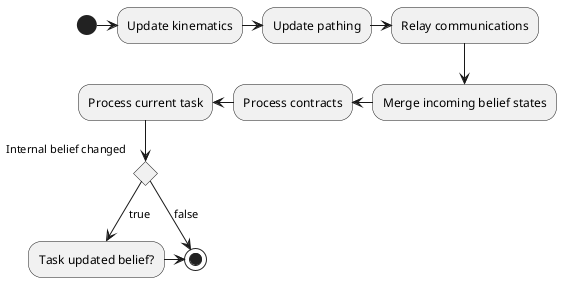 @startuml

(*) -> "Update kinematics"
-r-> "Update pathing"
-r-> "Relay communications"
-d-> "Merge incoming belief states"
-l-> "Process contracts"
-l-> "Process current task"

if "Internal belief changed" then
  -d->[true] "Task updated belief?"
  -> (*)
else
  ->[false] (*)
endif

@enduml